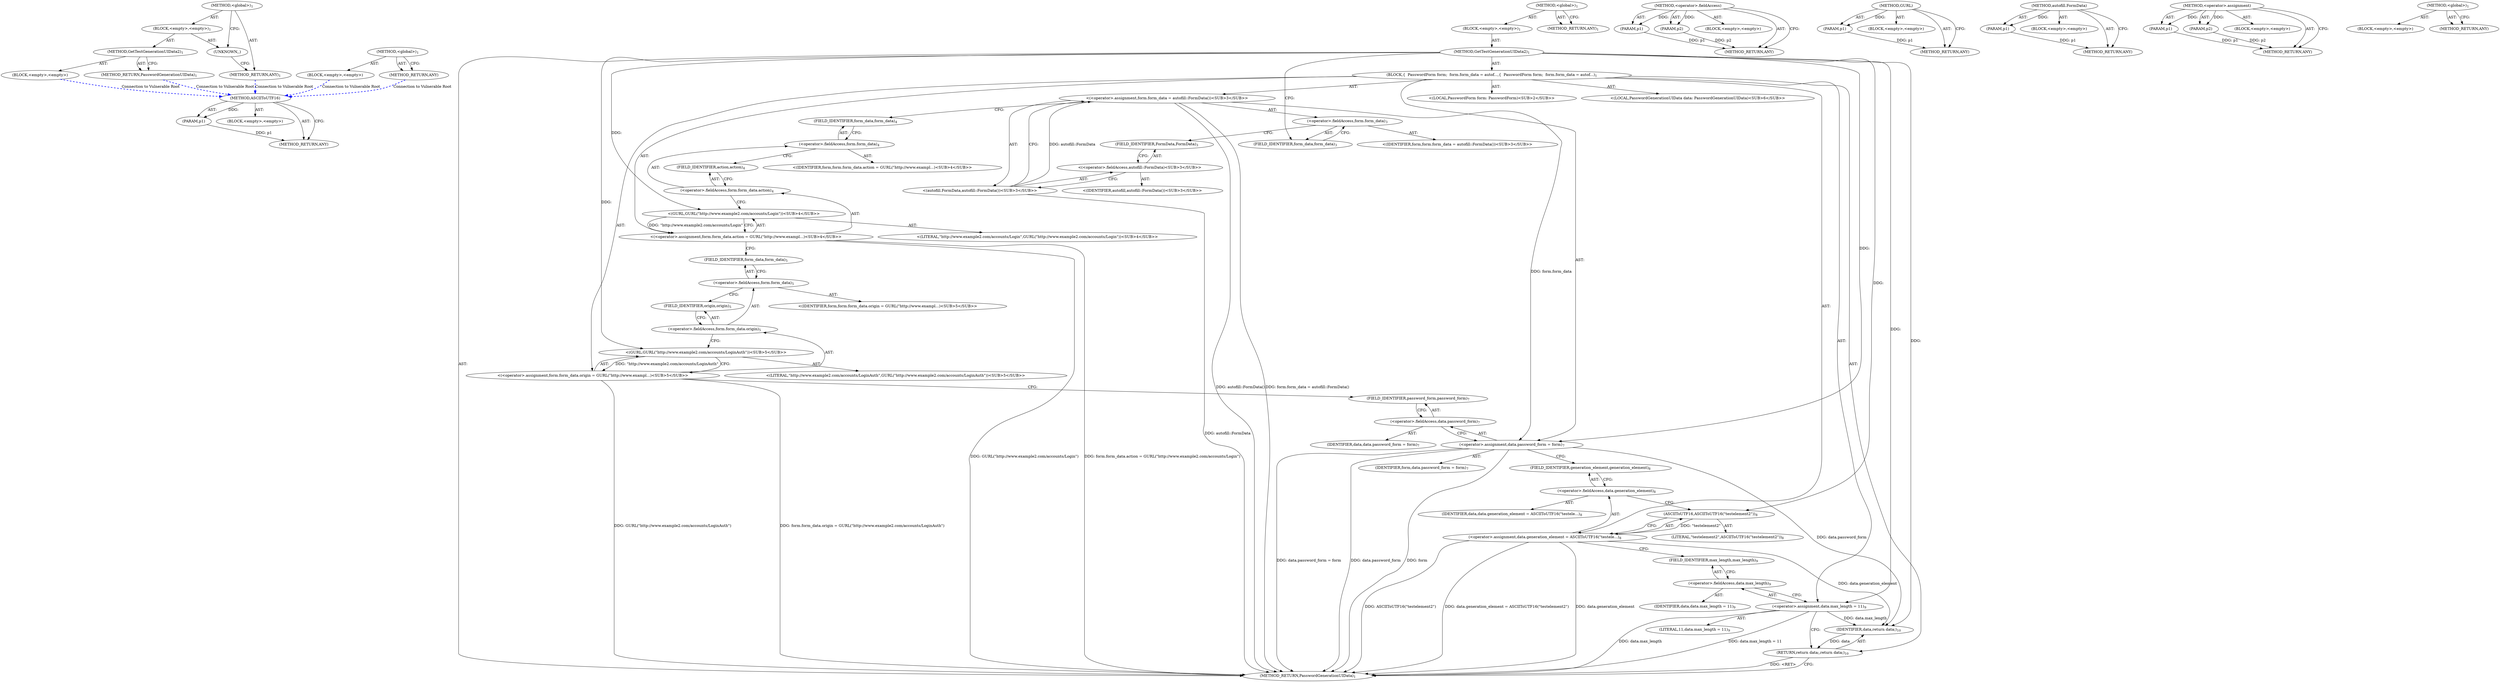 digraph "&lt;global&gt;" {
vulnerable_99 [label=<(METHOD,ASCIIToUTF16)>];
vulnerable_100 [label=<(PARAM,p1)>];
vulnerable_101 [label=<(BLOCK,&lt;empty&gt;,&lt;empty&gt;)>];
vulnerable_102 [label=<(METHOD_RETURN,ANY)>];
vulnerable_6 [label=<(METHOD,&lt;global&gt;)<SUB>1</SUB>>];
vulnerable_7 [label=<(BLOCK,&lt;empty&gt;,&lt;empty&gt;)<SUB>1</SUB>>];
vulnerable_8 [label=<(METHOD,GetTestGenerationUIData2)<SUB>1</SUB>>];
vulnerable_9 [label=<(BLOCK,{
  PasswordForm form;
  form.form_data = autof...,{
  PasswordForm form;
  form.form_data = autof...)<SUB>1</SUB>>];
vulnerable_10 [label="<(LOCAL,PasswordForm form: PasswordForm)<SUB>2</SUB>>"];
vulnerable_11 [label="<(&lt;operator&gt;.assignment,form.form_data = autofill::FormData())<SUB>3</SUB>>"];
vulnerable_12 [label=<(&lt;operator&gt;.fieldAccess,form.form_data)<SUB>3</SUB>>];
vulnerable_13 [label="<(IDENTIFIER,form,form.form_data = autofill::FormData())<SUB>3</SUB>>"];
vulnerable_14 [label=<(FIELD_IDENTIFIER,form_data,form_data)<SUB>3</SUB>>];
vulnerable_15 [label="<(autofill.FormData,autofill::FormData())<SUB>3</SUB>>"];
vulnerable_16 [label="<(&lt;operator&gt;.fieldAccess,autofill::FormData)<SUB>3</SUB>>"];
vulnerable_17 [label="<(IDENTIFIER,autofill,autofill::FormData())<SUB>3</SUB>>"];
vulnerable_18 [label=<(FIELD_IDENTIFIER,FormData,FormData)<SUB>3</SUB>>];
vulnerable_19 [label="<(&lt;operator&gt;.assignment,form.form_data.action = GURL(&quot;http://www.exampl...)<SUB>4</SUB>>"];
vulnerable_20 [label=<(&lt;operator&gt;.fieldAccess,form.form_data.action)<SUB>4</SUB>>];
vulnerable_21 [label=<(&lt;operator&gt;.fieldAccess,form.form_data)<SUB>4</SUB>>];
vulnerable_22 [label="<(IDENTIFIER,form,form.form_data.action = GURL(&quot;http://www.exampl...)<SUB>4</SUB>>"];
vulnerable_23 [label=<(FIELD_IDENTIFIER,form_data,form_data)<SUB>4</SUB>>];
vulnerable_24 [label=<(FIELD_IDENTIFIER,action,action)<SUB>4</SUB>>];
vulnerable_25 [label="<(GURL,GURL(&quot;http://www.example2.com/accounts/Login&quot;))<SUB>4</SUB>>"];
vulnerable_26 [label="<(LITERAL,&quot;http://www.example2.com/accounts/Login&quot;,GURL(&quot;http://www.example2.com/accounts/Login&quot;))<SUB>4</SUB>>"];
vulnerable_27 [label="<(&lt;operator&gt;.assignment,form.form_data.origin = GURL(&quot;http://www.exampl...)<SUB>5</SUB>>"];
vulnerable_28 [label=<(&lt;operator&gt;.fieldAccess,form.form_data.origin)<SUB>5</SUB>>];
vulnerable_29 [label=<(&lt;operator&gt;.fieldAccess,form.form_data)<SUB>5</SUB>>];
vulnerable_30 [label="<(IDENTIFIER,form,form.form_data.origin = GURL(&quot;http://www.exampl...)<SUB>5</SUB>>"];
vulnerable_31 [label=<(FIELD_IDENTIFIER,form_data,form_data)<SUB>5</SUB>>];
vulnerable_32 [label=<(FIELD_IDENTIFIER,origin,origin)<SUB>5</SUB>>];
vulnerable_33 [label="<(GURL,GURL(&quot;http://www.example2.com/accounts/LoginAuth&quot;))<SUB>5</SUB>>"];
vulnerable_34 [label="<(LITERAL,&quot;http://www.example2.com/accounts/LoginAuth&quot;,GURL(&quot;http://www.example2.com/accounts/LoginAuth&quot;))<SUB>5</SUB>>"];
vulnerable_35 [label="<(LOCAL,PasswordGenerationUIData data: PasswordGenerationUIData)<SUB>6</SUB>>"];
vulnerable_36 [label=<(&lt;operator&gt;.assignment,data.password_form = form)<SUB>7</SUB>>];
vulnerable_37 [label=<(&lt;operator&gt;.fieldAccess,data.password_form)<SUB>7</SUB>>];
vulnerable_38 [label=<(IDENTIFIER,data,data.password_form = form)<SUB>7</SUB>>];
vulnerable_39 [label=<(FIELD_IDENTIFIER,password_form,password_form)<SUB>7</SUB>>];
vulnerable_40 [label=<(IDENTIFIER,form,data.password_form = form)<SUB>7</SUB>>];
vulnerable_41 [label=<(&lt;operator&gt;.assignment,data.generation_element = ASCIIToUTF16(&quot;testele...)<SUB>8</SUB>>];
vulnerable_42 [label=<(&lt;operator&gt;.fieldAccess,data.generation_element)<SUB>8</SUB>>];
vulnerable_43 [label=<(IDENTIFIER,data,data.generation_element = ASCIIToUTF16(&quot;testele...)<SUB>8</SUB>>];
vulnerable_44 [label=<(FIELD_IDENTIFIER,generation_element,generation_element)<SUB>8</SUB>>];
vulnerable_45 [label=<(ASCIIToUTF16,ASCIIToUTF16(&quot;testelement2&quot;))<SUB>8</SUB>>];
vulnerable_46 [label=<(LITERAL,&quot;testelement2&quot;,ASCIIToUTF16(&quot;testelement2&quot;))<SUB>8</SUB>>];
vulnerable_47 [label=<(&lt;operator&gt;.assignment,data.max_length = 11)<SUB>9</SUB>>];
vulnerable_48 [label=<(&lt;operator&gt;.fieldAccess,data.max_length)<SUB>9</SUB>>];
vulnerable_49 [label=<(IDENTIFIER,data,data.max_length = 11)<SUB>9</SUB>>];
vulnerable_50 [label=<(FIELD_IDENTIFIER,max_length,max_length)<SUB>9</SUB>>];
vulnerable_51 [label=<(LITERAL,11,data.max_length = 11)<SUB>9</SUB>>];
vulnerable_52 [label=<(RETURN,return data;,return data;)<SUB>10</SUB>>];
vulnerable_53 [label=<(IDENTIFIER,data,return data;)<SUB>10</SUB>>];
vulnerable_54 [label=<(METHOD_RETURN,PasswordGenerationUIData)<SUB>1</SUB>>];
vulnerable_56 [label=<(METHOD_RETURN,ANY)<SUB>1</SUB>>];
vulnerable_86 [label=<(METHOD,&lt;operator&gt;.fieldAccess)>];
vulnerable_87 [label=<(PARAM,p1)>];
vulnerable_88 [label=<(PARAM,p2)>];
vulnerable_89 [label=<(BLOCK,&lt;empty&gt;,&lt;empty&gt;)>];
vulnerable_90 [label=<(METHOD_RETURN,ANY)>];
vulnerable_95 [label=<(METHOD,GURL)>];
vulnerable_96 [label=<(PARAM,p1)>];
vulnerable_97 [label=<(BLOCK,&lt;empty&gt;,&lt;empty&gt;)>];
vulnerable_98 [label=<(METHOD_RETURN,ANY)>];
vulnerable_91 [label=<(METHOD,autofill.FormData)>];
vulnerable_92 [label=<(PARAM,p1)>];
vulnerable_93 [label=<(BLOCK,&lt;empty&gt;,&lt;empty&gt;)>];
vulnerable_94 [label=<(METHOD_RETURN,ANY)>];
vulnerable_81 [label=<(METHOD,&lt;operator&gt;.assignment)>];
vulnerable_82 [label=<(PARAM,p1)>];
vulnerable_83 [label=<(PARAM,p2)>];
vulnerable_84 [label=<(BLOCK,&lt;empty&gt;,&lt;empty&gt;)>];
vulnerable_85 [label=<(METHOD_RETURN,ANY)>];
vulnerable_75 [label=<(METHOD,&lt;global&gt;)<SUB>1</SUB>>];
vulnerable_76 [label=<(BLOCK,&lt;empty&gt;,&lt;empty&gt;)>];
vulnerable_77 [label=<(METHOD_RETURN,ANY)>];
fixed_6 [label=<(METHOD,&lt;global&gt;)<SUB>1</SUB>>];
fixed_7 [label=<(BLOCK,&lt;empty&gt;,&lt;empty&gt;)<SUB>1</SUB>>];
fixed_8 [label=<(METHOD,GetTestGenerationUIData2)<SUB>1</SUB>>];
fixed_9 [label=<(BLOCK,&lt;empty&gt;,&lt;empty&gt;)>];
fixed_10 [label=<(METHOD_RETURN,PasswordGenerationUIData)<SUB>1</SUB>>];
fixed_12 [label=<(UNKNOWN,,)>];
fixed_13 [label=<(METHOD_RETURN,ANY)<SUB>1</SUB>>];
fixed_22 [label=<(METHOD,&lt;global&gt;)<SUB>1</SUB>>];
fixed_23 [label=<(BLOCK,&lt;empty&gt;,&lt;empty&gt;)>];
fixed_24 [label=<(METHOD_RETURN,ANY)>];
vulnerable_99 -> vulnerable_100  [key=0, label="AST: "];
vulnerable_99 -> vulnerable_100  [key=1, label="DDG: "];
vulnerable_99 -> vulnerable_101  [key=0, label="AST: "];
vulnerable_99 -> vulnerable_102  [key=0, label="AST: "];
vulnerable_99 -> vulnerable_102  [key=1, label="CFG: "];
vulnerable_100 -> vulnerable_102  [key=0, label="DDG: p1"];
vulnerable_6 -> vulnerable_7  [key=0, label="AST: "];
vulnerable_6 -> vulnerable_56  [key=0, label="AST: "];
vulnerable_6 -> vulnerable_56  [key=1, label="CFG: "];
vulnerable_7 -> vulnerable_8  [key=0, label="AST: "];
vulnerable_8 -> vulnerable_9  [key=0, label="AST: "];
vulnerable_8 -> vulnerable_54  [key=0, label="AST: "];
vulnerable_8 -> vulnerable_14  [key=0, label="CFG: "];
vulnerable_8 -> vulnerable_36  [key=0, label="DDG: "];
vulnerable_8 -> vulnerable_47  [key=0, label="DDG: "];
vulnerable_8 -> vulnerable_53  [key=0, label="DDG: "];
vulnerable_8 -> vulnerable_25  [key=0, label="DDG: "];
vulnerable_8 -> vulnerable_33  [key=0, label="DDG: "];
vulnerable_8 -> vulnerable_45  [key=0, label="DDG: "];
vulnerable_9 -> vulnerable_10  [key=0, label="AST: "];
vulnerable_9 -> vulnerable_11  [key=0, label="AST: "];
vulnerable_9 -> vulnerable_19  [key=0, label="AST: "];
vulnerable_9 -> vulnerable_27  [key=0, label="AST: "];
vulnerable_9 -> vulnerable_35  [key=0, label="AST: "];
vulnerable_9 -> vulnerable_36  [key=0, label="AST: "];
vulnerable_9 -> vulnerable_41  [key=0, label="AST: "];
vulnerable_9 -> vulnerable_47  [key=0, label="AST: "];
vulnerable_9 -> vulnerable_52  [key=0, label="AST: "];
vulnerable_11 -> vulnerable_12  [key=0, label="AST: "];
vulnerable_11 -> vulnerable_15  [key=0, label="AST: "];
vulnerable_11 -> vulnerable_23  [key=0, label="CFG: "];
vulnerable_11 -> vulnerable_54  [key=0, label="DDG: autofill::FormData()"];
vulnerable_11 -> vulnerable_54  [key=1, label="DDG: form.form_data = autofill::FormData()"];
vulnerable_11 -> vulnerable_36  [key=0, label="DDG: form.form_data"];
vulnerable_12 -> vulnerable_13  [key=0, label="AST: "];
vulnerable_12 -> vulnerable_14  [key=0, label="AST: "];
vulnerable_12 -> vulnerable_18  [key=0, label="CFG: "];
vulnerable_14 -> vulnerable_12  [key=0, label="CFG: "];
vulnerable_15 -> vulnerable_16  [key=0, label="AST: "];
vulnerable_15 -> vulnerable_11  [key=0, label="CFG: "];
vulnerable_15 -> vulnerable_11  [key=1, label="DDG: autofill::FormData"];
vulnerable_15 -> vulnerable_54  [key=0, label="DDG: autofill::FormData"];
vulnerable_16 -> vulnerable_17  [key=0, label="AST: "];
vulnerable_16 -> vulnerable_18  [key=0, label="AST: "];
vulnerable_16 -> vulnerable_15  [key=0, label="CFG: "];
vulnerable_18 -> vulnerable_16  [key=0, label="CFG: "];
vulnerable_19 -> vulnerable_20  [key=0, label="AST: "];
vulnerable_19 -> vulnerable_25  [key=0, label="AST: "];
vulnerable_19 -> vulnerable_31  [key=0, label="CFG: "];
vulnerable_19 -> vulnerable_54  [key=0, label="DDG: GURL(&quot;http://www.example2.com/accounts/Login&quot;)"];
vulnerable_19 -> vulnerable_54  [key=1, label="DDG: form.form_data.action = GURL(&quot;http://www.example2.com/accounts/Login&quot;)"];
vulnerable_20 -> vulnerable_21  [key=0, label="AST: "];
vulnerable_20 -> vulnerable_24  [key=0, label="AST: "];
vulnerable_20 -> vulnerable_25  [key=0, label="CFG: "];
vulnerable_21 -> vulnerable_22  [key=0, label="AST: "];
vulnerable_21 -> vulnerable_23  [key=0, label="AST: "];
vulnerable_21 -> vulnerable_24  [key=0, label="CFG: "];
vulnerable_23 -> vulnerable_21  [key=0, label="CFG: "];
vulnerable_24 -> vulnerable_20  [key=0, label="CFG: "];
vulnerable_25 -> vulnerable_26  [key=0, label="AST: "];
vulnerable_25 -> vulnerable_19  [key=0, label="CFG: "];
vulnerable_25 -> vulnerable_19  [key=1, label="DDG: &quot;http://www.example2.com/accounts/Login&quot;"];
vulnerable_27 -> vulnerable_28  [key=0, label="AST: "];
vulnerable_27 -> vulnerable_33  [key=0, label="AST: "];
vulnerable_27 -> vulnerable_39  [key=0, label="CFG: "];
vulnerable_27 -> vulnerable_54  [key=0, label="DDG: GURL(&quot;http://www.example2.com/accounts/LoginAuth&quot;)"];
vulnerable_27 -> vulnerable_54  [key=1, label="DDG: form.form_data.origin = GURL(&quot;http://www.example2.com/accounts/LoginAuth&quot;)"];
vulnerable_28 -> vulnerable_29  [key=0, label="AST: "];
vulnerable_28 -> vulnerable_32  [key=0, label="AST: "];
vulnerable_28 -> vulnerable_33  [key=0, label="CFG: "];
vulnerable_29 -> vulnerable_30  [key=0, label="AST: "];
vulnerable_29 -> vulnerable_31  [key=0, label="AST: "];
vulnerable_29 -> vulnerable_32  [key=0, label="CFG: "];
vulnerable_31 -> vulnerable_29  [key=0, label="CFG: "];
vulnerable_32 -> vulnerable_28  [key=0, label="CFG: "];
vulnerable_33 -> vulnerable_34  [key=0, label="AST: "];
vulnerable_33 -> vulnerable_27  [key=0, label="CFG: "];
vulnerable_33 -> vulnerable_27  [key=1, label="DDG: &quot;http://www.example2.com/accounts/LoginAuth&quot;"];
vulnerable_36 -> vulnerable_37  [key=0, label="AST: "];
vulnerable_36 -> vulnerable_40  [key=0, label="AST: "];
vulnerable_36 -> vulnerable_44  [key=0, label="CFG: "];
vulnerable_36 -> vulnerable_54  [key=0, label="DDG: data.password_form"];
vulnerable_36 -> vulnerable_54  [key=1, label="DDG: form"];
vulnerable_36 -> vulnerable_54  [key=2, label="DDG: data.password_form = form"];
vulnerable_36 -> vulnerable_53  [key=0, label="DDG: data.password_form"];
vulnerable_37 -> vulnerable_38  [key=0, label="AST: "];
vulnerable_37 -> vulnerable_39  [key=0, label="AST: "];
vulnerable_37 -> vulnerable_36  [key=0, label="CFG: "];
vulnerable_39 -> vulnerable_37  [key=0, label="CFG: "];
vulnerable_41 -> vulnerable_42  [key=0, label="AST: "];
vulnerable_41 -> vulnerable_45  [key=0, label="AST: "];
vulnerable_41 -> vulnerable_50  [key=0, label="CFG: "];
vulnerable_41 -> vulnerable_54  [key=0, label="DDG: data.generation_element"];
vulnerable_41 -> vulnerable_54  [key=1, label="DDG: ASCIIToUTF16(&quot;testelement2&quot;)"];
vulnerable_41 -> vulnerable_54  [key=2, label="DDG: data.generation_element = ASCIIToUTF16(&quot;testelement2&quot;)"];
vulnerable_41 -> vulnerable_53  [key=0, label="DDG: data.generation_element"];
vulnerable_42 -> vulnerable_43  [key=0, label="AST: "];
vulnerable_42 -> vulnerable_44  [key=0, label="AST: "];
vulnerable_42 -> vulnerable_45  [key=0, label="CFG: "];
vulnerable_44 -> vulnerable_42  [key=0, label="CFG: "];
vulnerable_45 -> vulnerable_46  [key=0, label="AST: "];
vulnerable_45 -> vulnerable_41  [key=0, label="CFG: "];
vulnerable_45 -> vulnerable_41  [key=1, label="DDG: &quot;testelement2&quot;"];
vulnerable_47 -> vulnerable_48  [key=0, label="AST: "];
vulnerable_47 -> vulnerable_51  [key=0, label="AST: "];
vulnerable_47 -> vulnerable_52  [key=0, label="CFG: "];
vulnerable_47 -> vulnerable_54  [key=0, label="DDG: data.max_length"];
vulnerable_47 -> vulnerable_54  [key=1, label="DDG: data.max_length = 11"];
vulnerable_47 -> vulnerable_53  [key=0, label="DDG: data.max_length"];
vulnerable_48 -> vulnerable_49  [key=0, label="AST: "];
vulnerable_48 -> vulnerable_50  [key=0, label="AST: "];
vulnerable_48 -> vulnerable_47  [key=0, label="CFG: "];
vulnerable_50 -> vulnerable_48  [key=0, label="CFG: "];
vulnerable_52 -> vulnerable_53  [key=0, label="AST: "];
vulnerable_52 -> vulnerable_54  [key=0, label="CFG: "];
vulnerable_52 -> vulnerable_54  [key=1, label="DDG: &lt;RET&gt;"];
vulnerable_53 -> vulnerable_52  [key=0, label="DDG: data"];
vulnerable_86 -> vulnerable_87  [key=0, label="AST: "];
vulnerable_86 -> vulnerable_87  [key=1, label="DDG: "];
vulnerable_86 -> vulnerable_89  [key=0, label="AST: "];
vulnerable_86 -> vulnerable_88  [key=0, label="AST: "];
vulnerable_86 -> vulnerable_88  [key=1, label="DDG: "];
vulnerable_86 -> vulnerable_90  [key=0, label="AST: "];
vulnerable_86 -> vulnerable_90  [key=1, label="CFG: "];
vulnerable_87 -> vulnerable_90  [key=0, label="DDG: p1"];
vulnerable_88 -> vulnerable_90  [key=0, label="DDG: p2"];
vulnerable_95 -> vulnerable_96  [key=0, label="AST: "];
vulnerable_95 -> vulnerable_96  [key=1, label="DDG: "];
vulnerable_95 -> vulnerable_97  [key=0, label="AST: "];
vulnerable_95 -> vulnerable_98  [key=0, label="AST: "];
vulnerable_95 -> vulnerable_98  [key=1, label="CFG: "];
vulnerable_96 -> vulnerable_98  [key=0, label="DDG: p1"];
vulnerable_91 -> vulnerable_92  [key=0, label="AST: "];
vulnerable_91 -> vulnerable_92  [key=1, label="DDG: "];
vulnerable_91 -> vulnerable_93  [key=0, label="AST: "];
vulnerable_91 -> vulnerable_94  [key=0, label="AST: "];
vulnerable_91 -> vulnerable_94  [key=1, label="CFG: "];
vulnerable_92 -> vulnerable_94  [key=0, label="DDG: p1"];
vulnerable_81 -> vulnerable_82  [key=0, label="AST: "];
vulnerable_81 -> vulnerable_82  [key=1, label="DDG: "];
vulnerable_81 -> vulnerable_84  [key=0, label="AST: "];
vulnerable_81 -> vulnerable_83  [key=0, label="AST: "];
vulnerable_81 -> vulnerable_83  [key=1, label="DDG: "];
vulnerable_81 -> vulnerable_85  [key=0, label="AST: "];
vulnerable_81 -> vulnerable_85  [key=1, label="CFG: "];
vulnerable_82 -> vulnerable_85  [key=0, label="DDG: p1"];
vulnerable_83 -> vulnerable_85  [key=0, label="DDG: p2"];
vulnerable_75 -> vulnerable_76  [key=0, label="AST: "];
vulnerable_75 -> vulnerable_77  [key=0, label="AST: "];
vulnerable_75 -> vulnerable_77  [key=1, label="CFG: "];
fixed_6 -> fixed_7  [key=0, label="AST: "];
fixed_6 -> fixed_13  [key=0, label="AST: "];
fixed_6 -> fixed_12  [key=0, label="CFG: "];
fixed_7 -> fixed_8  [key=0, label="AST: "];
fixed_7 -> fixed_12  [key=0, label="AST: "];
fixed_8 -> fixed_9  [key=0, label="AST: "];
fixed_8 -> fixed_10  [key=0, label="AST: "];
fixed_8 -> fixed_10  [key=1, label="CFG: "];
fixed_9 -> vulnerable_99  [color=blue, key=0, label="Connection to Vulnerable Root", penwidth="2.0", style=dashed];
fixed_10 -> vulnerable_99  [color=blue, key=0, label="Connection to Vulnerable Root", penwidth="2.0", style=dashed];
fixed_12 -> fixed_13  [key=0, label="CFG: "];
fixed_13 -> vulnerable_99  [color=blue, key=0, label="Connection to Vulnerable Root", penwidth="2.0", style=dashed];
fixed_22 -> fixed_23  [key=0, label="AST: "];
fixed_22 -> fixed_24  [key=0, label="AST: "];
fixed_22 -> fixed_24  [key=1, label="CFG: "];
fixed_23 -> vulnerable_99  [color=blue, key=0, label="Connection to Vulnerable Root", penwidth="2.0", style=dashed];
fixed_24 -> vulnerable_99  [color=blue, key=0, label="Connection to Vulnerable Root", penwidth="2.0", style=dashed];
}
